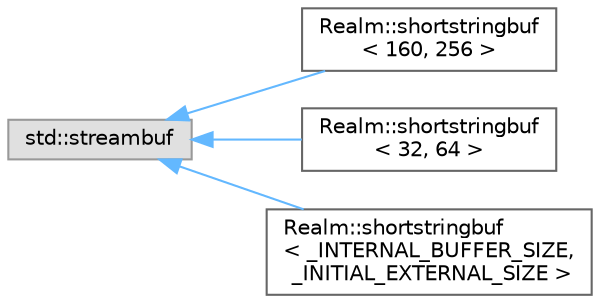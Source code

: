 digraph "Graphical Class Hierarchy"
{
 // LATEX_PDF_SIZE
  bgcolor="transparent";
  edge [fontname=Helvetica,fontsize=10,labelfontname=Helvetica,labelfontsize=10];
  node [fontname=Helvetica,fontsize=10,shape=box,height=0.2,width=0.4];
  rankdir="LR";
  Node0 [id="Node000000",label="std::streambuf",height=0.2,width=0.4,color="grey60", fillcolor="#E0E0E0", style="filled",tooltip=" "];
  Node0 -> Node1 [id="edge372_Node000000_Node000001",dir="back",color="steelblue1",style="solid",tooltip=" "];
  Node1 [id="Node000001",label="Realm::shortstringbuf\l\< 160, 256 \>",height=0.2,width=0.4,color="grey40", fillcolor="white", style="filled",URL="$classRealm_1_1shortstringbuf.html",tooltip=" "];
  Node0 -> Node2 [id="edge373_Node000000_Node000002",dir="back",color="steelblue1",style="solid",tooltip=" "];
  Node2 [id="Node000002",label="Realm::shortstringbuf\l\< 32, 64 \>",height=0.2,width=0.4,color="grey40", fillcolor="white", style="filled",URL="$classRealm_1_1shortstringbuf.html",tooltip=" "];
  Node0 -> Node3 [id="edge374_Node000000_Node000003",dir="back",color="steelblue1",style="solid",tooltip=" "];
  Node3 [id="Node000003",label="Realm::shortstringbuf\l\< _INTERNAL_BUFFER_SIZE,\l _INITIAL_EXTERNAL_SIZE \>",height=0.2,width=0.4,color="grey40", fillcolor="white", style="filled",URL="$classRealm_1_1shortstringbuf.html",tooltip=" "];
}
